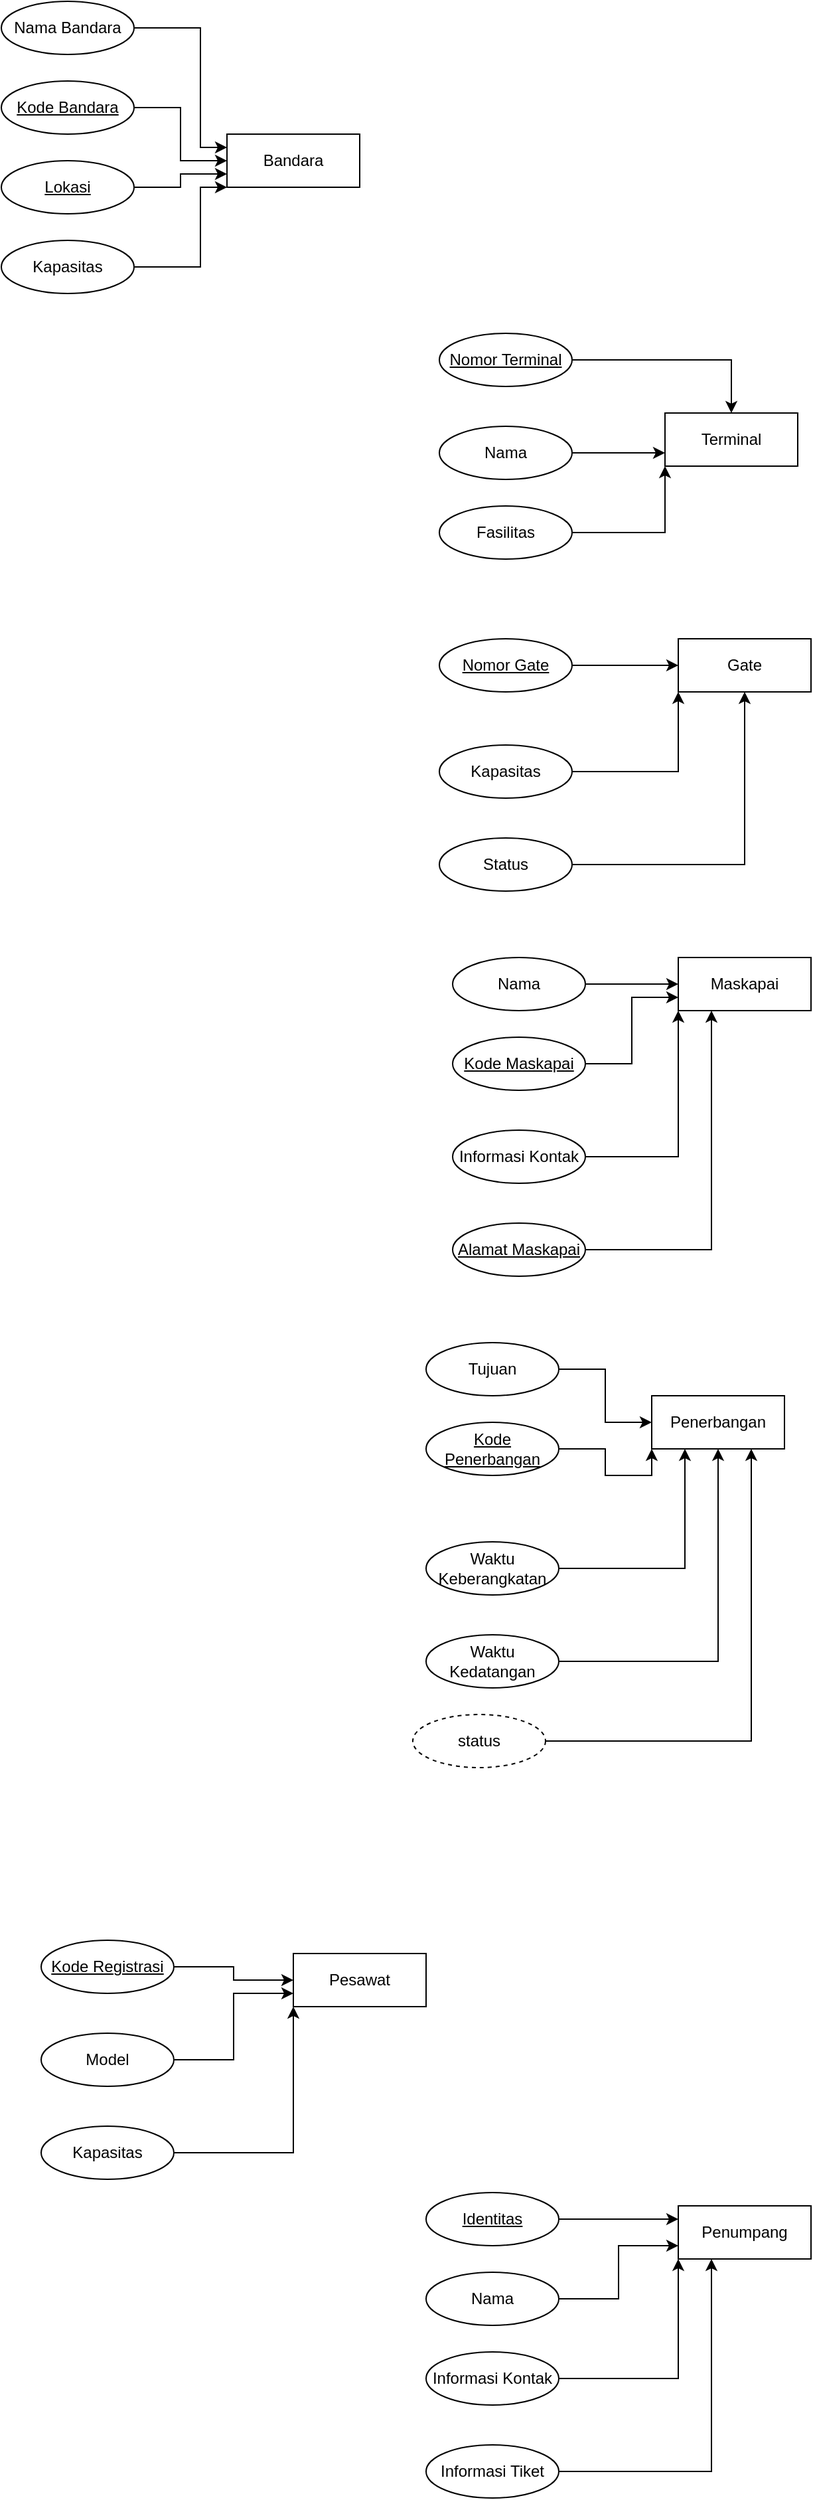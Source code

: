 <mxfile version="23.1.2" type="github">
  <diagram name="Page-1" id="B5AQAjge1w7QCGfjIwys">
    <mxGraphModel dx="880" dy="434" grid="1" gridSize="10" guides="1" tooltips="1" connect="1" arrows="1" fold="1" page="1" pageScale="1" pageWidth="850" pageHeight="1100" math="0" shadow="0">
      <root>
        <mxCell id="0" />
        <mxCell id="1" parent="0" />
        <mxCell id="uJ_pFnw2jap9G_m96pyp-73" value="" style="group" vertex="1" connectable="0" parent="1">
          <mxGeometry x="20" y="20" width="270" height="220" as="geometry" />
        </mxCell>
        <mxCell id="uJ_pFnw2jap9G_m96pyp-1" value="Bandara" style="whiteSpace=wrap;html=1;align=center;" vertex="1" parent="uJ_pFnw2jap9G_m96pyp-73">
          <mxGeometry x="170" y="100" width="100" height="40" as="geometry" />
        </mxCell>
        <mxCell id="uJ_pFnw2jap9G_m96pyp-9" style="edgeStyle=orthogonalEdgeStyle;rounded=0;orthogonalLoop=1;jettySize=auto;html=1;entryX=0;entryY=0.5;entryDx=0;entryDy=0;" edge="1" parent="uJ_pFnw2jap9G_m96pyp-73" source="uJ_pFnw2jap9G_m96pyp-8" target="uJ_pFnw2jap9G_m96pyp-1">
          <mxGeometry relative="1" as="geometry" />
        </mxCell>
        <mxCell id="uJ_pFnw2jap9G_m96pyp-8" value="Kode Bandara" style="ellipse;whiteSpace=wrap;html=1;align=center;fontStyle=4;" vertex="1" parent="uJ_pFnw2jap9G_m96pyp-73">
          <mxGeometry y="60" width="100" height="40" as="geometry" />
        </mxCell>
        <mxCell id="uJ_pFnw2jap9G_m96pyp-14" style="edgeStyle=orthogonalEdgeStyle;rounded=0;orthogonalLoop=1;jettySize=auto;html=1;entryX=0;entryY=0.75;entryDx=0;entryDy=0;" edge="1" parent="uJ_pFnw2jap9G_m96pyp-73" source="uJ_pFnw2jap9G_m96pyp-13" target="uJ_pFnw2jap9G_m96pyp-1">
          <mxGeometry relative="1" as="geometry" />
        </mxCell>
        <mxCell id="uJ_pFnw2jap9G_m96pyp-13" value="&lt;u&gt;Lokasi&lt;/u&gt;" style="ellipse;whiteSpace=wrap;html=1;align=center;" vertex="1" parent="uJ_pFnw2jap9G_m96pyp-73">
          <mxGeometry y="120" width="100" height="40" as="geometry" />
        </mxCell>
        <mxCell id="uJ_pFnw2jap9G_m96pyp-16" style="edgeStyle=orthogonalEdgeStyle;rounded=0;orthogonalLoop=1;jettySize=auto;html=1;entryX=0;entryY=0.25;entryDx=0;entryDy=0;" edge="1" parent="uJ_pFnw2jap9G_m96pyp-73" source="uJ_pFnw2jap9G_m96pyp-15" target="uJ_pFnw2jap9G_m96pyp-1">
          <mxGeometry relative="1" as="geometry">
            <Array as="points">
              <mxPoint x="150" y="20" />
              <mxPoint x="150" y="110" />
            </Array>
          </mxGeometry>
        </mxCell>
        <mxCell id="uJ_pFnw2jap9G_m96pyp-15" value="Nama Bandara" style="ellipse;whiteSpace=wrap;html=1;align=center;" vertex="1" parent="uJ_pFnw2jap9G_m96pyp-73">
          <mxGeometry width="100" height="40" as="geometry" />
        </mxCell>
        <mxCell id="uJ_pFnw2jap9G_m96pyp-19" style="edgeStyle=orthogonalEdgeStyle;rounded=0;orthogonalLoop=1;jettySize=auto;html=1;entryX=0;entryY=1;entryDx=0;entryDy=0;" edge="1" parent="uJ_pFnw2jap9G_m96pyp-73" source="uJ_pFnw2jap9G_m96pyp-18" target="uJ_pFnw2jap9G_m96pyp-1">
          <mxGeometry relative="1" as="geometry">
            <Array as="points">
              <mxPoint x="150" y="200" />
              <mxPoint x="150" y="140" />
            </Array>
          </mxGeometry>
        </mxCell>
        <mxCell id="uJ_pFnw2jap9G_m96pyp-18" value="Kapasitas" style="ellipse;whiteSpace=wrap;html=1;align=center;" vertex="1" parent="uJ_pFnw2jap9G_m96pyp-73">
          <mxGeometry y="180" width="100" height="40" as="geometry" />
        </mxCell>
        <mxCell id="uJ_pFnw2jap9G_m96pyp-74" value="" style="group" vertex="1" connectable="0" parent="1">
          <mxGeometry x="350" y="270" width="270" height="170" as="geometry" />
        </mxCell>
        <mxCell id="uJ_pFnw2jap9G_m96pyp-2" value="Terminal" style="whiteSpace=wrap;html=1;align=center;" vertex="1" parent="uJ_pFnw2jap9G_m96pyp-74">
          <mxGeometry x="170" y="60" width="100" height="40" as="geometry" />
        </mxCell>
        <mxCell id="uJ_pFnw2jap9G_m96pyp-21" style="edgeStyle=orthogonalEdgeStyle;rounded=0;orthogonalLoop=1;jettySize=auto;html=1;" edge="1" parent="uJ_pFnw2jap9G_m96pyp-74" source="uJ_pFnw2jap9G_m96pyp-20" target="uJ_pFnw2jap9G_m96pyp-2">
          <mxGeometry relative="1" as="geometry" />
        </mxCell>
        <mxCell id="uJ_pFnw2jap9G_m96pyp-20" value="Nomor Terminal" style="ellipse;whiteSpace=wrap;html=1;align=center;fontStyle=4" vertex="1" parent="uJ_pFnw2jap9G_m96pyp-74">
          <mxGeometry width="100" height="40" as="geometry" />
        </mxCell>
        <mxCell id="uJ_pFnw2jap9G_m96pyp-23" style="edgeStyle=orthogonalEdgeStyle;rounded=0;orthogonalLoop=1;jettySize=auto;html=1;entryX=0;entryY=0.75;entryDx=0;entryDy=0;" edge="1" parent="uJ_pFnw2jap9G_m96pyp-74" source="uJ_pFnw2jap9G_m96pyp-22" target="uJ_pFnw2jap9G_m96pyp-2">
          <mxGeometry relative="1" as="geometry" />
        </mxCell>
        <mxCell id="uJ_pFnw2jap9G_m96pyp-22" value="Nama" style="ellipse;whiteSpace=wrap;html=1;align=center;" vertex="1" parent="uJ_pFnw2jap9G_m96pyp-74">
          <mxGeometry y="70" width="100" height="40" as="geometry" />
        </mxCell>
        <mxCell id="uJ_pFnw2jap9G_m96pyp-25" style="edgeStyle=orthogonalEdgeStyle;rounded=0;orthogonalLoop=1;jettySize=auto;html=1;entryX=0;entryY=1;entryDx=0;entryDy=0;" edge="1" parent="uJ_pFnw2jap9G_m96pyp-74" source="uJ_pFnw2jap9G_m96pyp-24" target="uJ_pFnw2jap9G_m96pyp-2">
          <mxGeometry relative="1" as="geometry" />
        </mxCell>
        <mxCell id="uJ_pFnw2jap9G_m96pyp-24" value="Fasilitas" style="ellipse;whiteSpace=wrap;html=1;align=center;" vertex="1" parent="uJ_pFnw2jap9G_m96pyp-74">
          <mxGeometry y="130" width="100" height="40" as="geometry" />
        </mxCell>
        <mxCell id="uJ_pFnw2jap9G_m96pyp-75" value="" style="group" vertex="1" connectable="0" parent="1">
          <mxGeometry x="350" y="500" width="280" height="190" as="geometry" />
        </mxCell>
        <mxCell id="uJ_pFnw2jap9G_m96pyp-3" value="Gate" style="whiteSpace=wrap;html=1;align=center;" vertex="1" parent="uJ_pFnw2jap9G_m96pyp-75">
          <mxGeometry x="180" width="100" height="40" as="geometry" />
        </mxCell>
        <mxCell id="uJ_pFnw2jap9G_m96pyp-27" style="edgeStyle=orthogonalEdgeStyle;rounded=0;orthogonalLoop=1;jettySize=auto;html=1;entryX=0;entryY=0.5;entryDx=0;entryDy=0;" edge="1" parent="uJ_pFnw2jap9G_m96pyp-75" source="uJ_pFnw2jap9G_m96pyp-26" target="uJ_pFnw2jap9G_m96pyp-3">
          <mxGeometry relative="1" as="geometry" />
        </mxCell>
        <mxCell id="uJ_pFnw2jap9G_m96pyp-26" value="Nomor Gate" style="ellipse;whiteSpace=wrap;html=1;align=center;fontStyle=4" vertex="1" parent="uJ_pFnw2jap9G_m96pyp-75">
          <mxGeometry width="100" height="40" as="geometry" />
        </mxCell>
        <mxCell id="uJ_pFnw2jap9G_m96pyp-31" style="edgeStyle=orthogonalEdgeStyle;rounded=0;orthogonalLoop=1;jettySize=auto;html=1;entryX=0;entryY=1;entryDx=0;entryDy=0;" edge="1" parent="uJ_pFnw2jap9G_m96pyp-75" source="uJ_pFnw2jap9G_m96pyp-30" target="uJ_pFnw2jap9G_m96pyp-3">
          <mxGeometry relative="1" as="geometry" />
        </mxCell>
        <mxCell id="uJ_pFnw2jap9G_m96pyp-30" value="Kapasitas" style="ellipse;whiteSpace=wrap;html=1;align=center;" vertex="1" parent="uJ_pFnw2jap9G_m96pyp-75">
          <mxGeometry y="80" width="100" height="40" as="geometry" />
        </mxCell>
        <mxCell id="uJ_pFnw2jap9G_m96pyp-33" style="edgeStyle=orthogonalEdgeStyle;rounded=0;orthogonalLoop=1;jettySize=auto;html=1;entryX=0.5;entryY=1;entryDx=0;entryDy=0;" edge="1" parent="uJ_pFnw2jap9G_m96pyp-75" source="uJ_pFnw2jap9G_m96pyp-32" target="uJ_pFnw2jap9G_m96pyp-3">
          <mxGeometry relative="1" as="geometry" />
        </mxCell>
        <mxCell id="uJ_pFnw2jap9G_m96pyp-32" value="Status" style="ellipse;whiteSpace=wrap;html=1;align=center;" vertex="1" parent="uJ_pFnw2jap9G_m96pyp-75">
          <mxGeometry y="150" width="100" height="40" as="geometry" />
        </mxCell>
        <mxCell id="uJ_pFnw2jap9G_m96pyp-76" value="" style="group" vertex="1" connectable="0" parent="1">
          <mxGeometry x="360" y="740" width="270" height="240" as="geometry" />
        </mxCell>
        <mxCell id="uJ_pFnw2jap9G_m96pyp-4" value="Maskapai" style="whiteSpace=wrap;html=1;align=center;" vertex="1" parent="uJ_pFnw2jap9G_m96pyp-76">
          <mxGeometry x="170" width="100" height="40" as="geometry" />
        </mxCell>
        <mxCell id="uJ_pFnw2jap9G_m96pyp-35" style="edgeStyle=orthogonalEdgeStyle;rounded=0;orthogonalLoop=1;jettySize=auto;html=1;entryX=0;entryY=0.5;entryDx=0;entryDy=0;" edge="1" parent="uJ_pFnw2jap9G_m96pyp-76" source="uJ_pFnw2jap9G_m96pyp-34" target="uJ_pFnw2jap9G_m96pyp-4">
          <mxGeometry relative="1" as="geometry" />
        </mxCell>
        <mxCell id="uJ_pFnw2jap9G_m96pyp-34" value="Nama" style="ellipse;whiteSpace=wrap;html=1;align=center;" vertex="1" parent="uJ_pFnw2jap9G_m96pyp-76">
          <mxGeometry width="100" height="40" as="geometry" />
        </mxCell>
        <mxCell id="uJ_pFnw2jap9G_m96pyp-38" style="edgeStyle=orthogonalEdgeStyle;rounded=0;orthogonalLoop=1;jettySize=auto;html=1;entryX=0;entryY=0.75;entryDx=0;entryDy=0;" edge="1" parent="uJ_pFnw2jap9G_m96pyp-76" source="uJ_pFnw2jap9G_m96pyp-37" target="uJ_pFnw2jap9G_m96pyp-4">
          <mxGeometry relative="1" as="geometry" />
        </mxCell>
        <mxCell id="uJ_pFnw2jap9G_m96pyp-37" value="Kode Maskapai" style="ellipse;whiteSpace=wrap;html=1;align=center;fontStyle=4" vertex="1" parent="uJ_pFnw2jap9G_m96pyp-76">
          <mxGeometry y="60" width="100" height="40" as="geometry" />
        </mxCell>
        <mxCell id="uJ_pFnw2jap9G_m96pyp-41" style="edgeStyle=orthogonalEdgeStyle;rounded=0;orthogonalLoop=1;jettySize=auto;html=1;entryX=0;entryY=1;entryDx=0;entryDy=0;" edge="1" parent="uJ_pFnw2jap9G_m96pyp-76" source="uJ_pFnw2jap9G_m96pyp-39" target="uJ_pFnw2jap9G_m96pyp-4">
          <mxGeometry relative="1" as="geometry" />
        </mxCell>
        <mxCell id="uJ_pFnw2jap9G_m96pyp-39" value="Informasi Kontak" style="ellipse;whiteSpace=wrap;html=1;align=center;" vertex="1" parent="uJ_pFnw2jap9G_m96pyp-76">
          <mxGeometry y="130" width="100" height="40" as="geometry" />
        </mxCell>
        <mxCell id="uJ_pFnw2jap9G_m96pyp-42" style="edgeStyle=orthogonalEdgeStyle;rounded=0;orthogonalLoop=1;jettySize=auto;html=1;entryX=0.25;entryY=1;entryDx=0;entryDy=0;" edge="1" parent="uJ_pFnw2jap9G_m96pyp-76" source="uJ_pFnw2jap9G_m96pyp-40" target="uJ_pFnw2jap9G_m96pyp-4">
          <mxGeometry relative="1" as="geometry" />
        </mxCell>
        <mxCell id="uJ_pFnw2jap9G_m96pyp-40" value="Alamat Maskapai" style="ellipse;whiteSpace=wrap;html=1;align=center;fontStyle=4" vertex="1" parent="uJ_pFnw2jap9G_m96pyp-76">
          <mxGeometry y="200" width="100" height="40" as="geometry" />
        </mxCell>
        <mxCell id="uJ_pFnw2jap9G_m96pyp-77" value="" style="group" vertex="1" connectable="0" parent="1">
          <mxGeometry x="330" y="1030" width="280" height="320" as="geometry" />
        </mxCell>
        <mxCell id="uJ_pFnw2jap9G_m96pyp-5" value="Penerbangan" style="whiteSpace=wrap;html=1;align=center;" vertex="1" parent="uJ_pFnw2jap9G_m96pyp-77">
          <mxGeometry x="180" y="40" width="100" height="40" as="geometry" />
        </mxCell>
        <mxCell id="uJ_pFnw2jap9G_m96pyp-45" style="edgeStyle=orthogonalEdgeStyle;rounded=0;orthogonalLoop=1;jettySize=auto;html=1;entryX=0;entryY=0.5;entryDx=0;entryDy=0;" edge="1" parent="uJ_pFnw2jap9G_m96pyp-77" source="uJ_pFnw2jap9G_m96pyp-44" target="uJ_pFnw2jap9G_m96pyp-5">
          <mxGeometry relative="1" as="geometry" />
        </mxCell>
        <mxCell id="uJ_pFnw2jap9G_m96pyp-44" value="Tujuan" style="ellipse;whiteSpace=wrap;html=1;align=center;" vertex="1" parent="uJ_pFnw2jap9G_m96pyp-77">
          <mxGeometry x="10" width="100" height="40" as="geometry" />
        </mxCell>
        <mxCell id="uJ_pFnw2jap9G_m96pyp-47" style="edgeStyle=orthogonalEdgeStyle;rounded=0;orthogonalLoop=1;jettySize=auto;html=1;entryX=0;entryY=1;entryDx=0;entryDy=0;" edge="1" parent="uJ_pFnw2jap9G_m96pyp-77" source="uJ_pFnw2jap9G_m96pyp-46" target="uJ_pFnw2jap9G_m96pyp-5">
          <mxGeometry relative="1" as="geometry" />
        </mxCell>
        <mxCell id="uJ_pFnw2jap9G_m96pyp-46" value="Kode Penerbangan" style="ellipse;whiteSpace=wrap;html=1;align=center;fontStyle=4" vertex="1" parent="uJ_pFnw2jap9G_m96pyp-77">
          <mxGeometry x="10" y="60" width="100" height="40" as="geometry" />
        </mxCell>
        <mxCell id="uJ_pFnw2jap9G_m96pyp-51" style="edgeStyle=orthogonalEdgeStyle;rounded=0;orthogonalLoop=1;jettySize=auto;html=1;entryX=0.25;entryY=1;entryDx=0;entryDy=0;" edge="1" parent="uJ_pFnw2jap9G_m96pyp-77" source="uJ_pFnw2jap9G_m96pyp-50" target="uJ_pFnw2jap9G_m96pyp-5">
          <mxGeometry relative="1" as="geometry" />
        </mxCell>
        <mxCell id="uJ_pFnw2jap9G_m96pyp-50" value="Waktu Keberangkatan" style="ellipse;whiteSpace=wrap;html=1;align=center;" vertex="1" parent="uJ_pFnw2jap9G_m96pyp-77">
          <mxGeometry x="10" y="150" width="100" height="40" as="geometry" />
        </mxCell>
        <mxCell id="uJ_pFnw2jap9G_m96pyp-55" style="edgeStyle=orthogonalEdgeStyle;rounded=0;orthogonalLoop=1;jettySize=auto;html=1;entryX=0.5;entryY=1;entryDx=0;entryDy=0;" edge="1" parent="uJ_pFnw2jap9G_m96pyp-77" source="uJ_pFnw2jap9G_m96pyp-52" target="uJ_pFnw2jap9G_m96pyp-5">
          <mxGeometry relative="1" as="geometry" />
        </mxCell>
        <mxCell id="uJ_pFnw2jap9G_m96pyp-52" value="Waktu Kedatangan" style="ellipse;whiteSpace=wrap;html=1;align=center;" vertex="1" parent="uJ_pFnw2jap9G_m96pyp-77">
          <mxGeometry x="10" y="220" width="100" height="40" as="geometry" />
        </mxCell>
        <mxCell id="uJ_pFnw2jap9G_m96pyp-56" style="edgeStyle=orthogonalEdgeStyle;rounded=0;orthogonalLoop=1;jettySize=auto;html=1;entryX=0.75;entryY=1;entryDx=0;entryDy=0;" edge="1" parent="uJ_pFnw2jap9G_m96pyp-77" source="uJ_pFnw2jap9G_m96pyp-54" target="uJ_pFnw2jap9G_m96pyp-5">
          <mxGeometry relative="1" as="geometry" />
        </mxCell>
        <mxCell id="uJ_pFnw2jap9G_m96pyp-54" value="status" style="ellipse;whiteSpace=wrap;html=1;align=center;dashed=1;" vertex="1" parent="uJ_pFnw2jap9G_m96pyp-77">
          <mxGeometry y="280" width="100" height="40" as="geometry" />
        </mxCell>
        <mxCell id="uJ_pFnw2jap9G_m96pyp-78" value="" style="group" vertex="1" connectable="0" parent="1">
          <mxGeometry x="50" y="1480" width="290" height="180" as="geometry" />
        </mxCell>
        <mxCell id="uJ_pFnw2jap9G_m96pyp-6" value="Pesawat" style="whiteSpace=wrap;html=1;align=center;" vertex="1" parent="uJ_pFnw2jap9G_m96pyp-78">
          <mxGeometry x="190" y="10" width="100" height="40" as="geometry" />
        </mxCell>
        <mxCell id="uJ_pFnw2jap9G_m96pyp-59" style="edgeStyle=orthogonalEdgeStyle;rounded=0;orthogonalLoop=1;jettySize=auto;html=1;entryX=0;entryY=0.5;entryDx=0;entryDy=0;" edge="1" parent="uJ_pFnw2jap9G_m96pyp-78" source="uJ_pFnw2jap9G_m96pyp-58" target="uJ_pFnw2jap9G_m96pyp-6">
          <mxGeometry relative="1" as="geometry" />
        </mxCell>
        <mxCell id="uJ_pFnw2jap9G_m96pyp-58" value="Kode Registrasi" style="ellipse;whiteSpace=wrap;html=1;align=center;fontStyle=4;" vertex="1" parent="uJ_pFnw2jap9G_m96pyp-78">
          <mxGeometry width="100" height="40" as="geometry" />
        </mxCell>
        <mxCell id="uJ_pFnw2jap9G_m96pyp-61" style="edgeStyle=orthogonalEdgeStyle;rounded=0;orthogonalLoop=1;jettySize=auto;html=1;entryX=0;entryY=0.75;entryDx=0;entryDy=0;" edge="1" parent="uJ_pFnw2jap9G_m96pyp-78" source="uJ_pFnw2jap9G_m96pyp-60" target="uJ_pFnw2jap9G_m96pyp-6">
          <mxGeometry relative="1" as="geometry" />
        </mxCell>
        <mxCell id="uJ_pFnw2jap9G_m96pyp-60" value="Model" style="ellipse;whiteSpace=wrap;html=1;align=center;" vertex="1" parent="uJ_pFnw2jap9G_m96pyp-78">
          <mxGeometry y="70" width="100" height="40" as="geometry" />
        </mxCell>
        <mxCell id="uJ_pFnw2jap9G_m96pyp-63" style="edgeStyle=orthogonalEdgeStyle;rounded=0;orthogonalLoop=1;jettySize=auto;html=1;entryX=0;entryY=1;entryDx=0;entryDy=0;" edge="1" parent="uJ_pFnw2jap9G_m96pyp-78" source="uJ_pFnw2jap9G_m96pyp-62" target="uJ_pFnw2jap9G_m96pyp-6">
          <mxGeometry relative="1" as="geometry" />
        </mxCell>
        <mxCell id="uJ_pFnw2jap9G_m96pyp-62" value="Kapasitas" style="ellipse;whiteSpace=wrap;html=1;align=center;" vertex="1" parent="uJ_pFnw2jap9G_m96pyp-78">
          <mxGeometry y="140" width="100" height="40" as="geometry" />
        </mxCell>
        <mxCell id="uJ_pFnw2jap9G_m96pyp-79" value="" style="group" vertex="1" connectable="0" parent="1">
          <mxGeometry x="340" y="1670" width="290" height="230" as="geometry" />
        </mxCell>
        <mxCell id="uJ_pFnw2jap9G_m96pyp-7" value="Penumpang" style="whiteSpace=wrap;html=1;align=center;" vertex="1" parent="uJ_pFnw2jap9G_m96pyp-79">
          <mxGeometry x="190" y="10" width="100" height="40" as="geometry" />
        </mxCell>
        <mxCell id="uJ_pFnw2jap9G_m96pyp-65" style="edgeStyle=orthogonalEdgeStyle;rounded=0;orthogonalLoop=1;jettySize=auto;html=1;entryX=0;entryY=0.25;entryDx=0;entryDy=0;" edge="1" parent="uJ_pFnw2jap9G_m96pyp-79" source="uJ_pFnw2jap9G_m96pyp-64" target="uJ_pFnw2jap9G_m96pyp-7">
          <mxGeometry relative="1" as="geometry" />
        </mxCell>
        <mxCell id="uJ_pFnw2jap9G_m96pyp-64" value="Identitas" style="ellipse;whiteSpace=wrap;html=1;align=center;fontStyle=4" vertex="1" parent="uJ_pFnw2jap9G_m96pyp-79">
          <mxGeometry width="100" height="40" as="geometry" />
        </mxCell>
        <mxCell id="uJ_pFnw2jap9G_m96pyp-67" style="edgeStyle=orthogonalEdgeStyle;rounded=0;orthogonalLoop=1;jettySize=auto;html=1;entryX=0;entryY=0.75;entryDx=0;entryDy=0;" edge="1" parent="uJ_pFnw2jap9G_m96pyp-79" source="uJ_pFnw2jap9G_m96pyp-66" target="uJ_pFnw2jap9G_m96pyp-7">
          <mxGeometry relative="1" as="geometry" />
        </mxCell>
        <mxCell id="uJ_pFnw2jap9G_m96pyp-66" value="Nama" style="ellipse;whiteSpace=wrap;html=1;align=center;fontStyle=0" vertex="1" parent="uJ_pFnw2jap9G_m96pyp-79">
          <mxGeometry y="60" width="100" height="40" as="geometry" />
        </mxCell>
        <mxCell id="uJ_pFnw2jap9G_m96pyp-70" style="edgeStyle=orthogonalEdgeStyle;rounded=0;orthogonalLoop=1;jettySize=auto;html=1;entryX=0;entryY=1;entryDx=0;entryDy=0;" edge="1" parent="uJ_pFnw2jap9G_m96pyp-79" source="uJ_pFnw2jap9G_m96pyp-69" target="uJ_pFnw2jap9G_m96pyp-7">
          <mxGeometry relative="1" as="geometry" />
        </mxCell>
        <mxCell id="uJ_pFnw2jap9G_m96pyp-69" value="Informasi Kontak" style="ellipse;whiteSpace=wrap;html=1;align=center;fontStyle=0" vertex="1" parent="uJ_pFnw2jap9G_m96pyp-79">
          <mxGeometry y="120" width="100" height="40" as="geometry" />
        </mxCell>
        <mxCell id="uJ_pFnw2jap9G_m96pyp-72" style="edgeStyle=orthogonalEdgeStyle;rounded=0;orthogonalLoop=1;jettySize=auto;html=1;entryX=0.25;entryY=1;entryDx=0;entryDy=0;" edge="1" parent="uJ_pFnw2jap9G_m96pyp-79" source="uJ_pFnw2jap9G_m96pyp-71" target="uJ_pFnw2jap9G_m96pyp-7">
          <mxGeometry relative="1" as="geometry" />
        </mxCell>
        <mxCell id="uJ_pFnw2jap9G_m96pyp-71" value="Informasi Tiket" style="ellipse;whiteSpace=wrap;html=1;align=center;fontStyle=0" vertex="1" parent="uJ_pFnw2jap9G_m96pyp-79">
          <mxGeometry y="190" width="100" height="40" as="geometry" />
        </mxCell>
      </root>
    </mxGraphModel>
  </diagram>
</mxfile>

